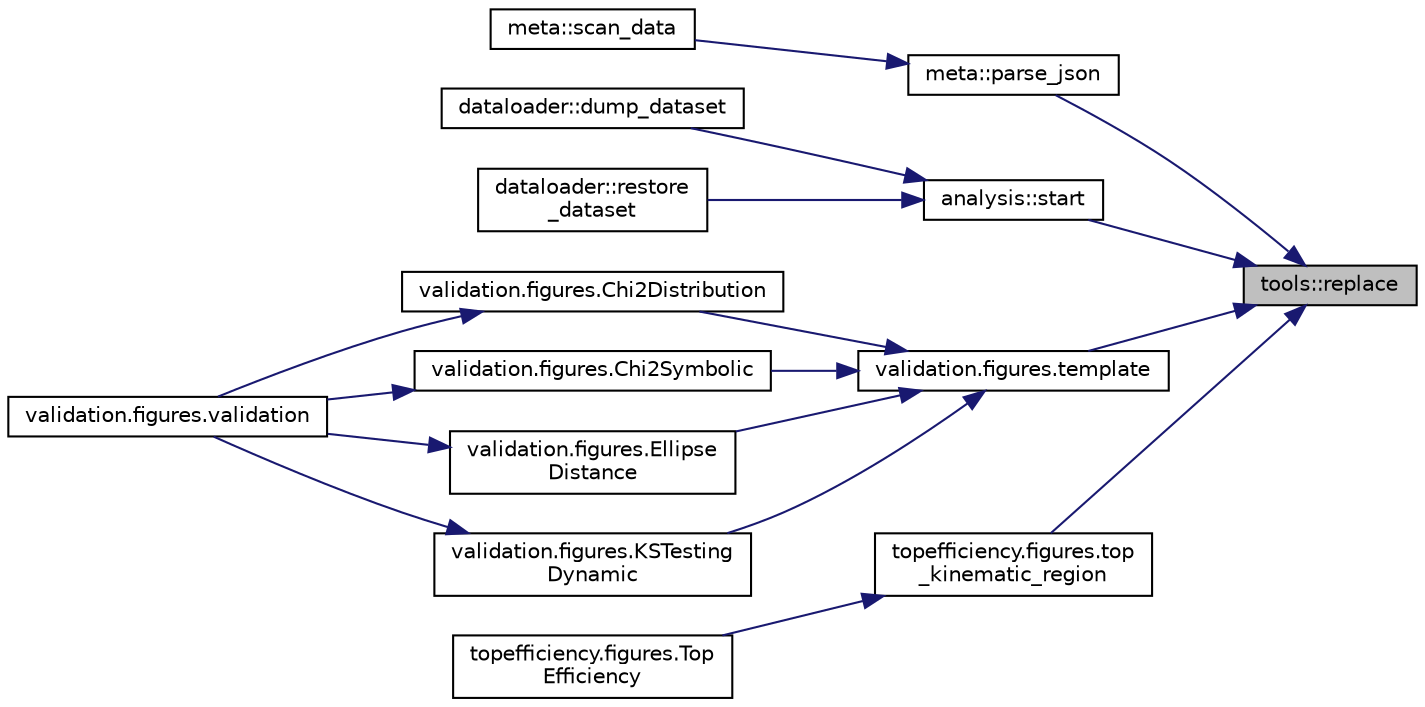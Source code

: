 digraph "tools::replace"
{
 // INTERACTIVE_SVG=YES
 // LATEX_PDF_SIZE
  edge [fontname="Helvetica",fontsize="10",labelfontname="Helvetica",labelfontsize="10"];
  node [fontname="Helvetica",fontsize="10",shape=record];
  rankdir="RL";
  Node1 [label="tools::replace",height=0.2,width=0.4,color="black", fillcolor="grey75", style="filled", fontcolor="black",tooltip="Replaces all occurrences of a substring in a string."];
  Node1 -> Node2 [dir="back",color="midnightblue",fontsize="10",style="solid",fontname="Helvetica"];
  Node2 [label="meta::parse_json",height=0.2,width=0.4,color="black", fillcolor="white", style="filled",URL="$classmeta.html#aaed15ab5be8f7a86c79373f24abfc952",tooltip="Parses a JSON string to extract metadata."];
  Node2 -> Node3 [dir="back",color="midnightblue",fontsize="10",style="solid",fontname="Helvetica"];
  Node3 [label="meta::scan_data",height=0.2,width=0.4,color="black", fillcolor="white", style="filled",URL="$classmeta.html#ac20aa6b655d77e02eb08aabe78b6af7e",tooltip="Scans data from a generic ROOT object (e.g., TTree, TH1)."];
  Node1 -> Node4 [dir="back",color="midnightblue",fontsize="10",style="solid",fontname="Helvetica"];
  Node4 [label="analysis::start",height=0.2,width=0.4,color="black", fillcolor="white", style="filled",URL="$classanalysis.html#a401745bb4bcae03160ffa0b5df2887e7",tooltip="Starts the analysis execution."];
  Node4 -> Node5 [dir="back",color="midnightblue",fontsize="10",style="solid",fontname="Helvetica"];
  Node5 [label="dataloader::dump_dataset",height=0.2,width=0.4,color="black", fillcolor="white", style="filled",URL="$classdataloader.html#a6a829ac2b88dd9655a52bdf3e3701259",tooltip=" "];
  Node4 -> Node6 [dir="back",color="midnightblue",fontsize="10",style="solid",fontname="Helvetica"];
  Node6 [label="dataloader::restore\l_dataset",height=0.2,width=0.4,color="black", fillcolor="white", style="filled",URL="$classdataloader.html#a5fddffa25c532953896e2d1646ca1dc4",tooltip=" "];
  Node1 -> Node7 [dir="back",color="midnightblue",fontsize="10",style="solid",fontname="Helvetica"];
  Node7 [label="validation.figures.template",height=0.2,width=0.4,color="black", fillcolor="white", style="filled",URL="$namespacevalidation_1_1figures.html#a5d5830588582cdacb9e25b3b5c437cb7",tooltip=" "];
  Node7 -> Node8 [dir="back",color="midnightblue",fontsize="10",style="solid",fontname="Helvetica"];
  Node8 [label="validation.figures.Chi2Distribution",height=0.2,width=0.4,color="black", fillcolor="white", style="filled",URL="$namespacevalidation_1_1figures.html#acb17ab1fde05f304e383e18eeb0e1e30",tooltip=" "];
  Node8 -> Node9 [dir="back",color="midnightblue",fontsize="10",style="solid",fontname="Helvetica"];
  Node9 [label="validation.figures.validation",height=0.2,width=0.4,color="black", fillcolor="white", style="filled",URL="$namespacevalidation_1_1figures.html#acba1cf323987f6ac9397f5224f358933",tooltip=" "];
  Node7 -> Node10 [dir="back",color="midnightblue",fontsize="10",style="solid",fontname="Helvetica"];
  Node10 [label="validation.figures.Chi2Symbolic",height=0.2,width=0.4,color="black", fillcolor="white", style="filled",URL="$namespacevalidation_1_1figures.html#a2762e7ce7333ed68add0e1a533921bc9",tooltip=" "];
  Node10 -> Node9 [dir="back",color="midnightblue",fontsize="10",style="solid",fontname="Helvetica"];
  Node7 -> Node11 [dir="back",color="midnightblue",fontsize="10",style="solid",fontname="Helvetica"];
  Node11 [label="validation.figures.Ellipse\lDistance",height=0.2,width=0.4,color="black", fillcolor="white", style="filled",URL="$namespacevalidation_1_1figures.html#aa6ee99f55d65d2d5abfb61e97be928c9",tooltip=" "];
  Node11 -> Node9 [dir="back",color="midnightblue",fontsize="10",style="solid",fontname="Helvetica"];
  Node7 -> Node12 [dir="back",color="midnightblue",fontsize="10",style="solid",fontname="Helvetica"];
  Node12 [label="validation.figures.KSTesting\lDynamic",height=0.2,width=0.4,color="black", fillcolor="white", style="filled",URL="$namespacevalidation_1_1figures.html#a899d1979918a6e7059f2e124da82905f",tooltip=" "];
  Node12 -> Node9 [dir="back",color="midnightblue",fontsize="10",style="solid",fontname="Helvetica"];
  Node1 -> Node13 [dir="back",color="midnightblue",fontsize="10",style="solid",fontname="Helvetica"];
  Node13 [label="topefficiency.figures.top\l_kinematic_region",height=0.2,width=0.4,color="black", fillcolor="white", style="filled",URL="$namespacetopefficiency_1_1figures.html#a84945958e13f82db53a47ad3c22e7747",tooltip=" "];
  Node13 -> Node14 [dir="back",color="midnightblue",fontsize="10",style="solid",fontname="Helvetica"];
  Node14 [label="topefficiency.figures.Top\lEfficiency",height=0.2,width=0.4,color="black", fillcolor="white", style="filled",URL="$namespacetopefficiency_1_1figures.html#a5435d7325a85d9ffb1c603735368af55",tooltip=" "];
}
